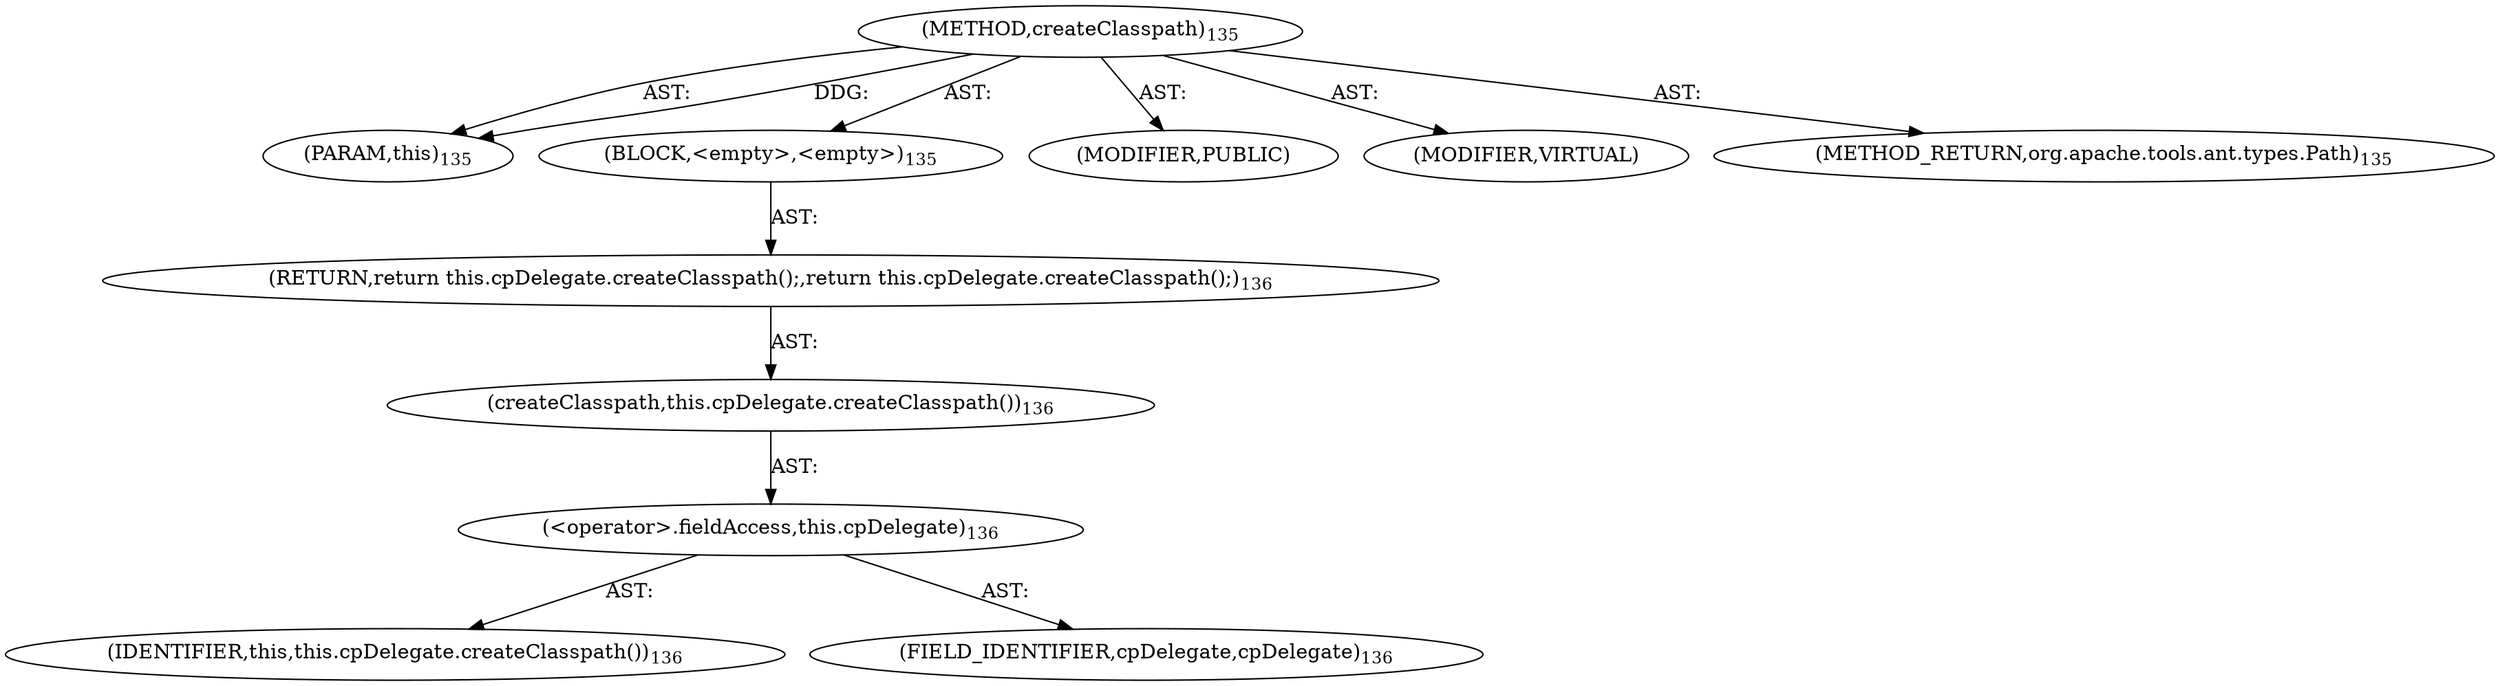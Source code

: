 digraph "createClasspath" {  
"111669149702" [label = <(METHOD,createClasspath)<SUB>135</SUB>> ]
"115964116994" [label = <(PARAM,this)<SUB>135</SUB>> ]
"25769803782" [label = <(BLOCK,&lt;empty&gt;,&lt;empty&gt;)<SUB>135</SUB>> ]
"146028888068" [label = <(RETURN,return this.cpDelegate.createClasspath();,return this.cpDelegate.createClasspath();)<SUB>136</SUB>> ]
"30064771086" [label = <(createClasspath,this.cpDelegate.createClasspath())<SUB>136</SUB>> ]
"30064771087" [label = <(&lt;operator&gt;.fieldAccess,this.cpDelegate)<SUB>136</SUB>> ]
"68719476739" [label = <(IDENTIFIER,this,this.cpDelegate.createClasspath())<SUB>136</SUB>> ]
"55834574855" [label = <(FIELD_IDENTIFIER,cpDelegate,cpDelegate)<SUB>136</SUB>> ]
"133143986190" [label = <(MODIFIER,PUBLIC)> ]
"133143986191" [label = <(MODIFIER,VIRTUAL)> ]
"128849018886" [label = <(METHOD_RETURN,org.apache.tools.ant.types.Path)<SUB>135</SUB>> ]
  "111669149702" -> "115964116994"  [ label = "AST: "] 
  "111669149702" -> "25769803782"  [ label = "AST: "] 
  "111669149702" -> "133143986190"  [ label = "AST: "] 
  "111669149702" -> "133143986191"  [ label = "AST: "] 
  "111669149702" -> "128849018886"  [ label = "AST: "] 
  "25769803782" -> "146028888068"  [ label = "AST: "] 
  "146028888068" -> "30064771086"  [ label = "AST: "] 
  "30064771086" -> "30064771087"  [ label = "AST: "] 
  "30064771087" -> "68719476739"  [ label = "AST: "] 
  "30064771087" -> "55834574855"  [ label = "AST: "] 
  "111669149702" -> "115964116994"  [ label = "DDG: "] 
}
